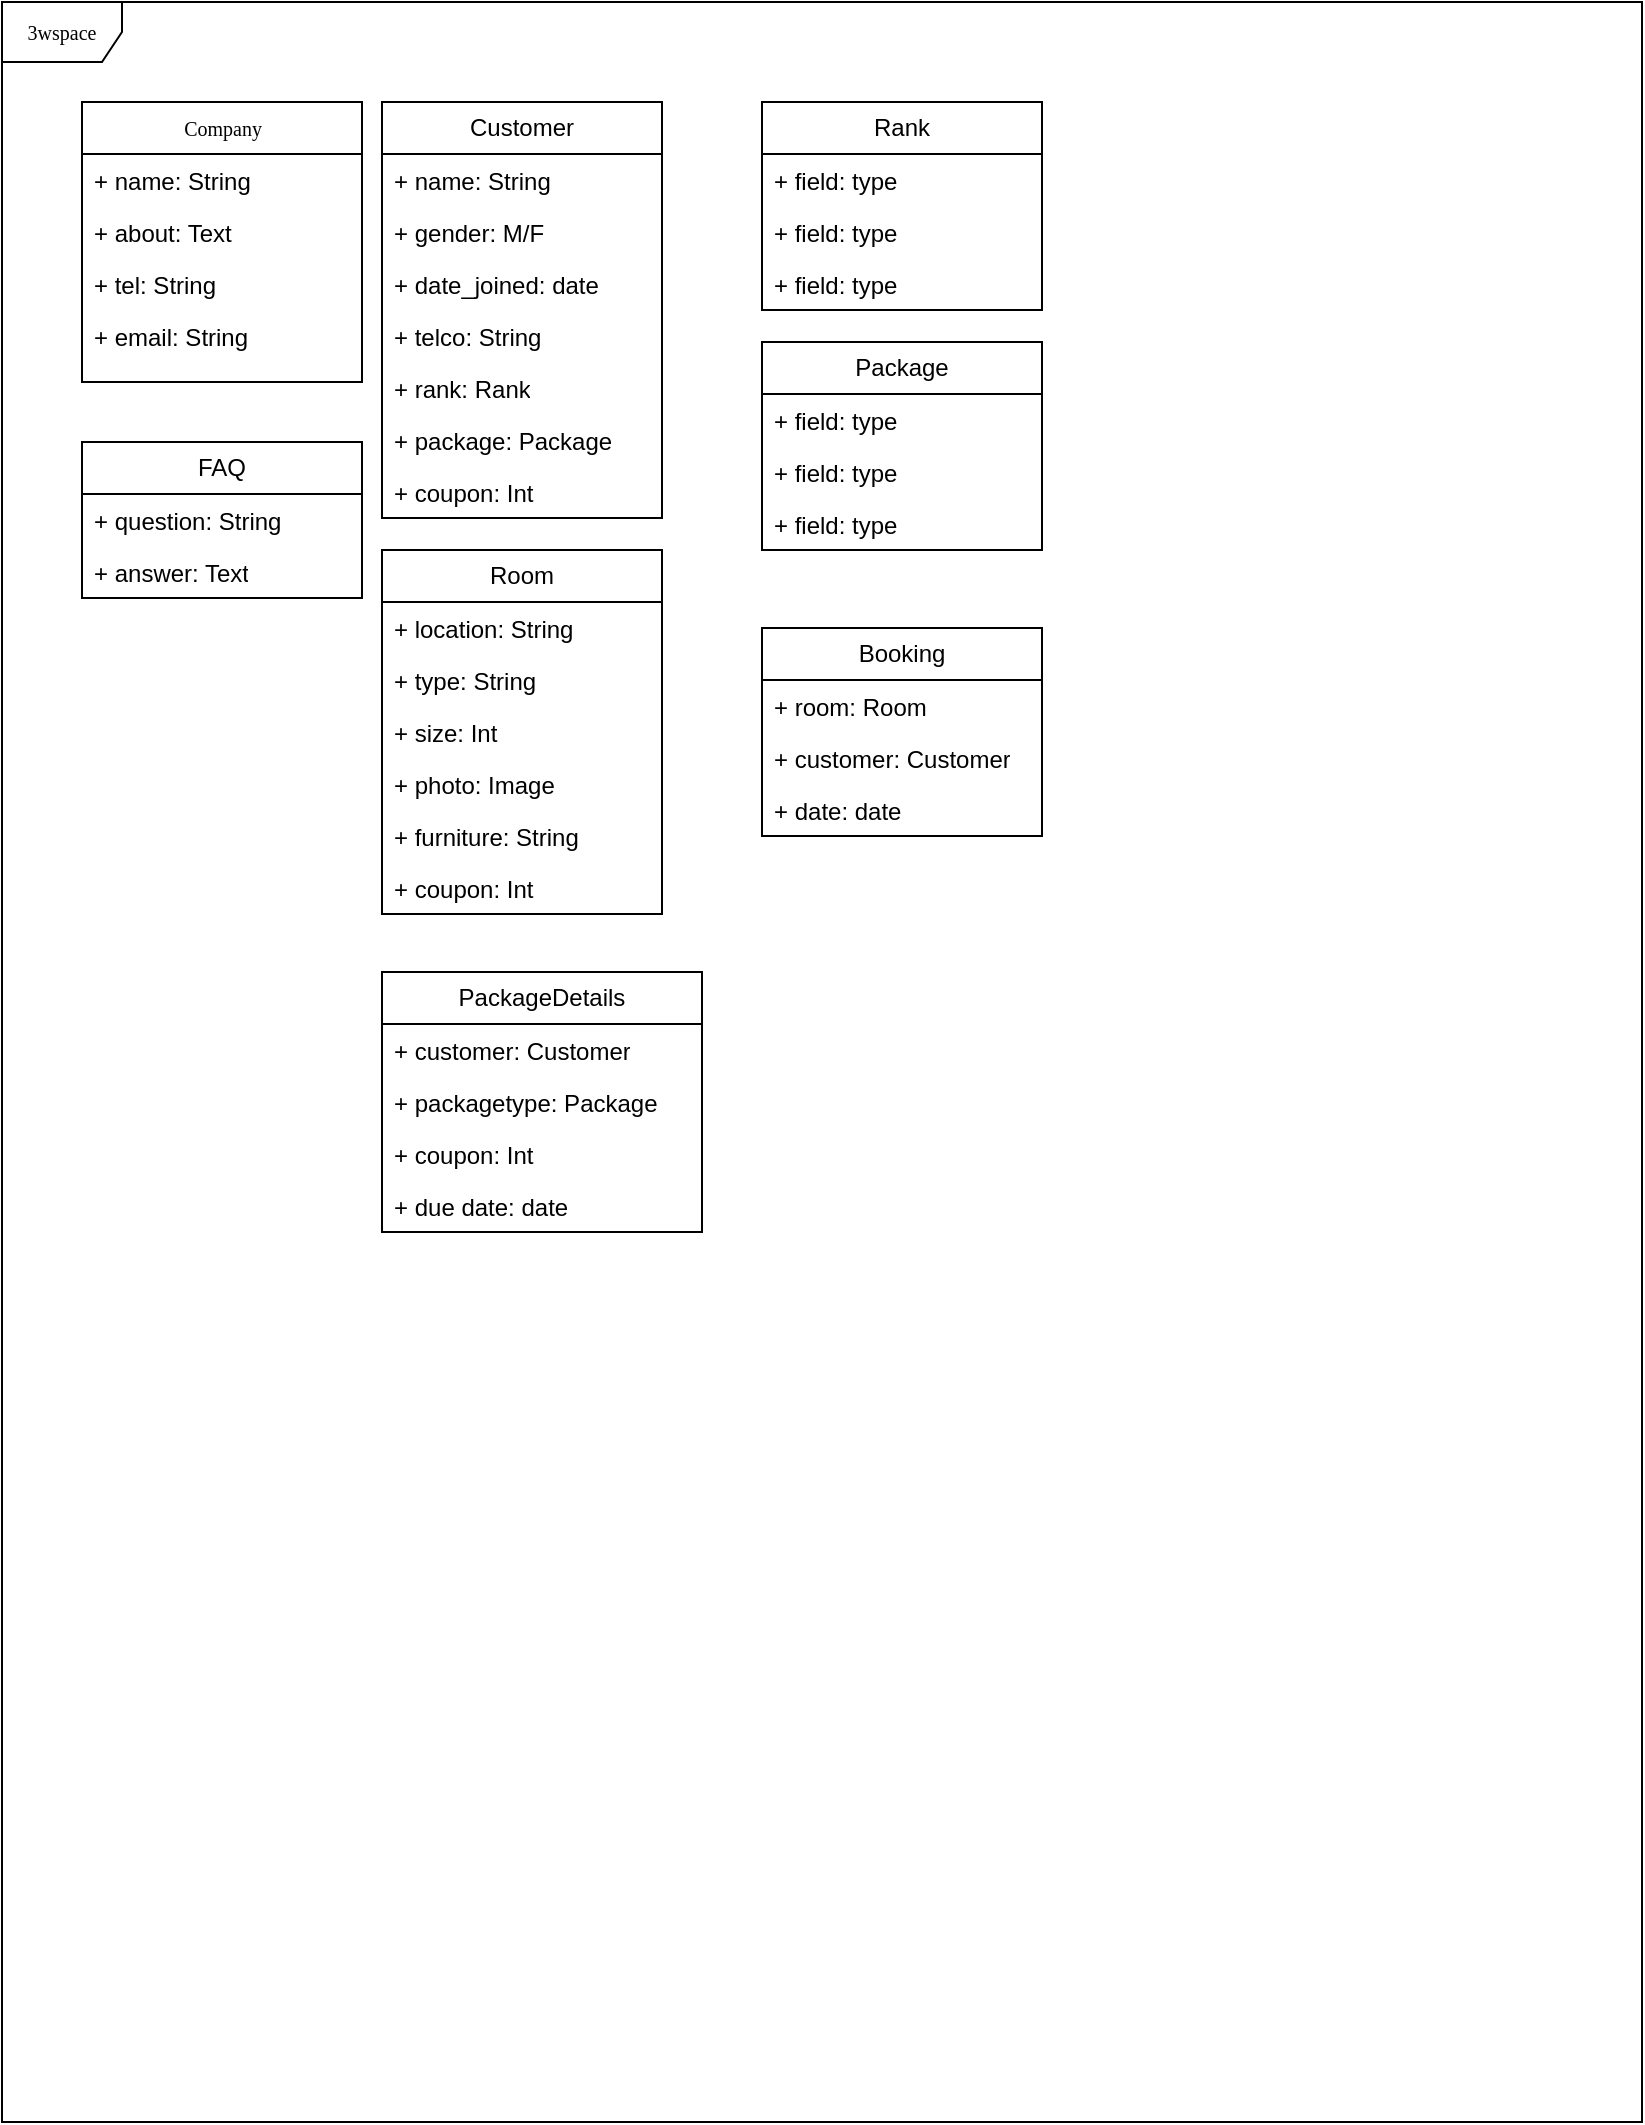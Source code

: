<mxfile version="21.1.4" type="github">
  <diagram name="Page-1" id="c4acf3e9-155e-7222-9cf6-157b1a14988f">
    <mxGraphModel dx="537" dy="376" grid="1" gridSize="10" guides="1" tooltips="1" connect="1" arrows="1" fold="1" page="1" pageScale="1" pageWidth="850" pageHeight="1100" background="none" math="0" shadow="0">
      <root>
        <mxCell id="0" />
        <mxCell id="1" parent="0" />
        <mxCell id="17acba5748e5396b-1" value="3wspace" style="shape=umlFrame;whiteSpace=wrap;html=1;rounded=0;shadow=0;comic=0;labelBackgroundColor=none;strokeWidth=1;fontFamily=Verdana;fontSize=10;align=center;" parent="1" vertex="1">
          <mxGeometry width="820" height="1060" as="geometry" />
        </mxCell>
        <mxCell id="17acba5748e5396b-30" value="Company" style="swimlane;html=1;fontStyle=0;childLayout=stackLayout;horizontal=1;startSize=26;fillColor=none;horizontalStack=0;resizeParent=1;resizeLast=0;collapsible=1;marginBottom=0;swimlaneFillColor=#ffffff;rounded=0;shadow=0;comic=0;labelBackgroundColor=none;strokeWidth=1;fontFamily=Verdana;fontSize=10;align=center;" parent="1" vertex="1">
          <mxGeometry x="40" y="50" width="140" height="140" as="geometry">
            <mxRectangle x="590" y="60" width="90" height="30" as="alternateBounds" />
          </mxGeometry>
        </mxCell>
        <mxCell id="17acba5748e5396b-31" value="+ name: String" style="text;html=1;strokeColor=none;fillColor=none;align=left;verticalAlign=top;spacingLeft=4;spacingRight=4;whiteSpace=wrap;overflow=hidden;rotatable=0;points=[[0,0.5],[1,0.5]];portConstraint=eastwest;" parent="17acba5748e5396b-30" vertex="1">
          <mxGeometry y="26" width="140" height="26" as="geometry" />
        </mxCell>
        <mxCell id="17acba5748e5396b-32" value="+ about: Text" style="text;html=1;strokeColor=none;fillColor=none;align=left;verticalAlign=top;spacingLeft=4;spacingRight=4;whiteSpace=wrap;overflow=hidden;rotatable=0;points=[[0,0.5],[1,0.5]];portConstraint=eastwest;" parent="17acba5748e5396b-30" vertex="1">
          <mxGeometry y="52" width="140" height="26" as="geometry" />
        </mxCell>
        <mxCell id="17acba5748e5396b-33" value="+ tel: String" style="text;html=1;strokeColor=none;fillColor=none;align=left;verticalAlign=top;spacingLeft=4;spacingRight=4;whiteSpace=wrap;overflow=hidden;rotatable=0;points=[[0,0.5],[1,0.5]];portConstraint=eastwest;" parent="17acba5748e5396b-30" vertex="1">
          <mxGeometry y="78" width="140" height="26" as="geometry" />
        </mxCell>
        <mxCell id="3nVDkiL4W3tUhTAYVEpb-8" value="+ email: String" style="text;html=1;strokeColor=none;fillColor=none;align=left;verticalAlign=top;spacingLeft=4;spacingRight=4;whiteSpace=wrap;overflow=hidden;rotatable=0;points=[[0,0.5],[1,0.5]];portConstraint=eastwest;" vertex="1" parent="17acba5748e5396b-30">
          <mxGeometry y="104" width="140" height="26" as="geometry" />
        </mxCell>
        <mxCell id="3nVDkiL4W3tUhTAYVEpb-3" value="FAQ" style="swimlane;fontStyle=0;childLayout=stackLayout;horizontal=1;startSize=26;fillColor=none;horizontalStack=0;resizeParent=1;resizeParentMax=0;resizeLast=0;collapsible=1;marginBottom=0;whiteSpace=wrap;html=1;" vertex="1" parent="1">
          <mxGeometry x="40" y="220" width="140" height="78" as="geometry" />
        </mxCell>
        <mxCell id="3nVDkiL4W3tUhTAYVEpb-4" value="+ question: String" style="text;strokeColor=none;fillColor=none;align=left;verticalAlign=top;spacingLeft=4;spacingRight=4;overflow=hidden;rotatable=0;points=[[0,0.5],[1,0.5]];portConstraint=eastwest;whiteSpace=wrap;html=1;" vertex="1" parent="3nVDkiL4W3tUhTAYVEpb-3">
          <mxGeometry y="26" width="140" height="26" as="geometry" />
        </mxCell>
        <mxCell id="3nVDkiL4W3tUhTAYVEpb-5" value="+ answer: Text" style="text;strokeColor=none;fillColor=none;align=left;verticalAlign=top;spacingLeft=4;spacingRight=4;overflow=hidden;rotatable=0;points=[[0,0.5],[1,0.5]];portConstraint=eastwest;whiteSpace=wrap;html=1;" vertex="1" parent="3nVDkiL4W3tUhTAYVEpb-3">
          <mxGeometry y="52" width="140" height="26" as="geometry" />
        </mxCell>
        <mxCell id="3nVDkiL4W3tUhTAYVEpb-17" value="Customer" style="swimlane;fontStyle=0;childLayout=stackLayout;horizontal=1;startSize=26;fillColor=none;horizontalStack=0;resizeParent=1;resizeParentMax=0;resizeLast=0;collapsible=1;marginBottom=0;whiteSpace=wrap;html=1;" vertex="1" parent="1">
          <mxGeometry x="190" y="50" width="140" height="208" as="geometry" />
        </mxCell>
        <mxCell id="3nVDkiL4W3tUhTAYVEpb-18" value="+ name: String" style="text;strokeColor=none;fillColor=none;align=left;verticalAlign=top;spacingLeft=4;spacingRight=4;overflow=hidden;rotatable=0;points=[[0,0.5],[1,0.5]];portConstraint=eastwest;whiteSpace=wrap;html=1;" vertex="1" parent="3nVDkiL4W3tUhTAYVEpb-17">
          <mxGeometry y="26" width="140" height="26" as="geometry" />
        </mxCell>
        <mxCell id="3nVDkiL4W3tUhTAYVEpb-19" value="+ gender: M/F" style="text;strokeColor=none;fillColor=none;align=left;verticalAlign=top;spacingLeft=4;spacingRight=4;overflow=hidden;rotatable=0;points=[[0,0.5],[1,0.5]];portConstraint=eastwest;whiteSpace=wrap;html=1;" vertex="1" parent="3nVDkiL4W3tUhTAYVEpb-17">
          <mxGeometry y="52" width="140" height="26" as="geometry" />
        </mxCell>
        <mxCell id="3nVDkiL4W3tUhTAYVEpb-20" value="+ date_joined: date" style="text;strokeColor=none;fillColor=none;align=left;verticalAlign=top;spacingLeft=4;spacingRight=4;overflow=hidden;rotatable=0;points=[[0,0.5],[1,0.5]];portConstraint=eastwest;whiteSpace=wrap;html=1;" vertex="1" parent="3nVDkiL4W3tUhTAYVEpb-17">
          <mxGeometry y="78" width="140" height="26" as="geometry" />
        </mxCell>
        <mxCell id="3nVDkiL4W3tUhTAYVEpb-21" value="+ telco: String" style="text;strokeColor=none;fillColor=none;align=left;verticalAlign=top;spacingLeft=4;spacingRight=4;overflow=hidden;rotatable=0;points=[[0,0.5],[1,0.5]];portConstraint=eastwest;whiteSpace=wrap;html=1;" vertex="1" parent="3nVDkiL4W3tUhTAYVEpb-17">
          <mxGeometry y="104" width="140" height="26" as="geometry" />
        </mxCell>
        <mxCell id="3nVDkiL4W3tUhTAYVEpb-22" value="+ rank: Rank" style="text;strokeColor=none;fillColor=none;align=left;verticalAlign=top;spacingLeft=4;spacingRight=4;overflow=hidden;rotatable=0;points=[[0,0.5],[1,0.5]];portConstraint=eastwest;whiteSpace=wrap;html=1;" vertex="1" parent="3nVDkiL4W3tUhTAYVEpb-17">
          <mxGeometry y="130" width="140" height="26" as="geometry" />
        </mxCell>
        <mxCell id="3nVDkiL4W3tUhTAYVEpb-27" value="+ package: Package" style="text;strokeColor=none;fillColor=none;align=left;verticalAlign=top;spacingLeft=4;spacingRight=4;overflow=hidden;rotatable=0;points=[[0,0.5],[1,0.5]];portConstraint=eastwest;whiteSpace=wrap;html=1;" vertex="1" parent="3nVDkiL4W3tUhTAYVEpb-17">
          <mxGeometry y="156" width="140" height="26" as="geometry" />
        </mxCell>
        <mxCell id="3nVDkiL4W3tUhTAYVEpb-32" value="+ coupon: Int" style="text;strokeColor=none;fillColor=none;align=left;verticalAlign=top;spacingLeft=4;spacingRight=4;overflow=hidden;rotatable=0;points=[[0,0.5],[1,0.5]];portConstraint=eastwest;whiteSpace=wrap;html=1;" vertex="1" parent="3nVDkiL4W3tUhTAYVEpb-17">
          <mxGeometry y="182" width="140" height="26" as="geometry" />
        </mxCell>
        <mxCell id="3nVDkiL4W3tUhTAYVEpb-23" value="Rank" style="swimlane;fontStyle=0;childLayout=stackLayout;horizontal=1;startSize=26;fillColor=none;horizontalStack=0;resizeParent=1;resizeParentMax=0;resizeLast=0;collapsible=1;marginBottom=0;whiteSpace=wrap;html=1;" vertex="1" parent="1">
          <mxGeometry x="380" y="50" width="140" height="104" as="geometry" />
        </mxCell>
        <mxCell id="3nVDkiL4W3tUhTAYVEpb-24" value="+ field: type" style="text;strokeColor=none;fillColor=none;align=left;verticalAlign=top;spacingLeft=4;spacingRight=4;overflow=hidden;rotatable=0;points=[[0,0.5],[1,0.5]];portConstraint=eastwest;whiteSpace=wrap;html=1;" vertex="1" parent="3nVDkiL4W3tUhTAYVEpb-23">
          <mxGeometry y="26" width="140" height="26" as="geometry" />
        </mxCell>
        <mxCell id="3nVDkiL4W3tUhTAYVEpb-25" value="+ field: type" style="text;strokeColor=none;fillColor=none;align=left;verticalAlign=top;spacingLeft=4;spacingRight=4;overflow=hidden;rotatable=0;points=[[0,0.5],[1,0.5]];portConstraint=eastwest;whiteSpace=wrap;html=1;" vertex="1" parent="3nVDkiL4W3tUhTAYVEpb-23">
          <mxGeometry y="52" width="140" height="26" as="geometry" />
        </mxCell>
        <mxCell id="3nVDkiL4W3tUhTAYVEpb-26" value="+ field: type" style="text;strokeColor=none;fillColor=none;align=left;verticalAlign=top;spacingLeft=4;spacingRight=4;overflow=hidden;rotatable=0;points=[[0,0.5],[1,0.5]];portConstraint=eastwest;whiteSpace=wrap;html=1;" vertex="1" parent="3nVDkiL4W3tUhTAYVEpb-23">
          <mxGeometry y="78" width="140" height="26" as="geometry" />
        </mxCell>
        <mxCell id="3nVDkiL4W3tUhTAYVEpb-28" value="Package" style="swimlane;fontStyle=0;childLayout=stackLayout;horizontal=1;startSize=26;fillColor=none;horizontalStack=0;resizeParent=1;resizeParentMax=0;resizeLast=0;collapsible=1;marginBottom=0;whiteSpace=wrap;html=1;" vertex="1" parent="1">
          <mxGeometry x="380" y="170" width="140" height="104" as="geometry" />
        </mxCell>
        <mxCell id="3nVDkiL4W3tUhTAYVEpb-29" value="+ field: type" style="text;strokeColor=none;fillColor=none;align=left;verticalAlign=top;spacingLeft=4;spacingRight=4;overflow=hidden;rotatable=0;points=[[0,0.5],[1,0.5]];portConstraint=eastwest;whiteSpace=wrap;html=1;" vertex="1" parent="3nVDkiL4W3tUhTAYVEpb-28">
          <mxGeometry y="26" width="140" height="26" as="geometry" />
        </mxCell>
        <mxCell id="3nVDkiL4W3tUhTAYVEpb-30" value="+ field: type" style="text;strokeColor=none;fillColor=none;align=left;verticalAlign=top;spacingLeft=4;spacingRight=4;overflow=hidden;rotatable=0;points=[[0,0.5],[1,0.5]];portConstraint=eastwest;whiteSpace=wrap;html=1;" vertex="1" parent="3nVDkiL4W3tUhTAYVEpb-28">
          <mxGeometry y="52" width="140" height="26" as="geometry" />
        </mxCell>
        <mxCell id="3nVDkiL4W3tUhTAYVEpb-31" value="+ field: type" style="text;strokeColor=none;fillColor=none;align=left;verticalAlign=top;spacingLeft=4;spacingRight=4;overflow=hidden;rotatable=0;points=[[0,0.5],[1,0.5]];portConstraint=eastwest;whiteSpace=wrap;html=1;" vertex="1" parent="3nVDkiL4W3tUhTAYVEpb-28">
          <mxGeometry y="78" width="140" height="26" as="geometry" />
        </mxCell>
        <mxCell id="3nVDkiL4W3tUhTAYVEpb-34" value="Booking" style="swimlane;fontStyle=0;childLayout=stackLayout;horizontal=1;startSize=26;fillColor=none;horizontalStack=0;resizeParent=1;resizeParentMax=0;resizeLast=0;collapsible=1;marginBottom=0;whiteSpace=wrap;html=1;fillOpacity=100;" vertex="1" parent="1">
          <mxGeometry x="380" y="313" width="140" height="104" as="geometry" />
        </mxCell>
        <mxCell id="3nVDkiL4W3tUhTAYVEpb-35" value="+ room: Room" style="text;strokeColor=none;fillColor=none;align=left;verticalAlign=top;spacingLeft=4;spacingRight=4;overflow=hidden;rotatable=0;points=[[0,0.5],[1,0.5]];portConstraint=eastwest;whiteSpace=wrap;html=1;" vertex="1" parent="3nVDkiL4W3tUhTAYVEpb-34">
          <mxGeometry y="26" width="140" height="26" as="geometry" />
        </mxCell>
        <mxCell id="3nVDkiL4W3tUhTAYVEpb-36" value="+ customer: Customer" style="text;strokeColor=none;fillColor=none;align=left;verticalAlign=top;spacingLeft=4;spacingRight=4;overflow=hidden;rotatable=0;points=[[0,0.5],[1,0.5]];portConstraint=eastwest;whiteSpace=wrap;html=1;" vertex="1" parent="3nVDkiL4W3tUhTAYVEpb-34">
          <mxGeometry y="52" width="140" height="26" as="geometry" />
        </mxCell>
        <mxCell id="3nVDkiL4W3tUhTAYVEpb-37" value="+ date: date" style="text;strokeColor=none;fillColor=none;align=left;verticalAlign=top;spacingLeft=4;spacingRight=4;overflow=hidden;rotatable=0;points=[[0,0.5],[1,0.5]];portConstraint=eastwest;whiteSpace=wrap;html=1;" vertex="1" parent="3nVDkiL4W3tUhTAYVEpb-34">
          <mxGeometry y="78" width="140" height="26" as="geometry" />
        </mxCell>
        <mxCell id="3nVDkiL4W3tUhTAYVEpb-38" value="Room" style="swimlane;fontStyle=0;childLayout=stackLayout;horizontal=1;startSize=26;fillColor=none;horizontalStack=0;resizeParent=1;resizeParentMax=0;resizeLast=0;collapsible=1;marginBottom=0;whiteSpace=wrap;html=1;" vertex="1" parent="1">
          <mxGeometry x="190" y="274" width="140" height="182" as="geometry" />
        </mxCell>
        <mxCell id="3nVDkiL4W3tUhTAYVEpb-39" value="+ location: String" style="text;strokeColor=none;fillColor=none;align=left;verticalAlign=top;spacingLeft=4;spacingRight=4;overflow=hidden;rotatable=0;points=[[0,0.5],[1,0.5]];portConstraint=eastwest;whiteSpace=wrap;html=1;" vertex="1" parent="3nVDkiL4W3tUhTAYVEpb-38">
          <mxGeometry y="26" width="140" height="26" as="geometry" />
        </mxCell>
        <mxCell id="3nVDkiL4W3tUhTAYVEpb-40" value="+ type: String" style="text;strokeColor=none;fillColor=none;align=left;verticalAlign=top;spacingLeft=4;spacingRight=4;overflow=hidden;rotatable=0;points=[[0,0.5],[1,0.5]];portConstraint=eastwest;whiteSpace=wrap;html=1;" vertex="1" parent="3nVDkiL4W3tUhTAYVEpb-38">
          <mxGeometry y="52" width="140" height="26" as="geometry" />
        </mxCell>
        <mxCell id="3nVDkiL4W3tUhTAYVEpb-41" value="+ size: Int" style="text;strokeColor=none;fillColor=none;align=left;verticalAlign=top;spacingLeft=4;spacingRight=4;overflow=hidden;rotatable=0;points=[[0,0.5],[1,0.5]];portConstraint=eastwest;whiteSpace=wrap;html=1;" vertex="1" parent="3nVDkiL4W3tUhTAYVEpb-38">
          <mxGeometry y="78" width="140" height="26" as="geometry" />
        </mxCell>
        <mxCell id="3nVDkiL4W3tUhTAYVEpb-42" value="+ photo: Image" style="text;strokeColor=none;fillColor=none;align=left;verticalAlign=top;spacingLeft=4;spacingRight=4;overflow=hidden;rotatable=0;points=[[0,0.5],[1,0.5]];portConstraint=eastwest;whiteSpace=wrap;html=1;" vertex="1" parent="3nVDkiL4W3tUhTAYVEpb-38">
          <mxGeometry y="104" width="140" height="26" as="geometry" />
        </mxCell>
        <mxCell id="3nVDkiL4W3tUhTAYVEpb-43" value="+ furniture: String" style="text;strokeColor=none;fillColor=none;align=left;verticalAlign=top;spacingLeft=4;spacingRight=4;overflow=hidden;rotatable=0;points=[[0,0.5],[1,0.5]];portConstraint=eastwest;whiteSpace=wrap;html=1;" vertex="1" parent="3nVDkiL4W3tUhTAYVEpb-38">
          <mxGeometry y="130" width="140" height="26" as="geometry" />
        </mxCell>
        <mxCell id="3nVDkiL4W3tUhTAYVEpb-59" value="+ coupon: Int" style="text;strokeColor=none;fillColor=none;align=left;verticalAlign=top;spacingLeft=4;spacingRight=4;overflow=hidden;rotatable=0;points=[[0,0.5],[1,0.5]];portConstraint=eastwest;whiteSpace=wrap;html=1;" vertex="1" parent="3nVDkiL4W3tUhTAYVEpb-38">
          <mxGeometry y="156" width="140" height="26" as="geometry" />
        </mxCell>
        <mxCell id="3nVDkiL4W3tUhTAYVEpb-44" value="PackageDetails" style="swimlane;fontStyle=0;childLayout=stackLayout;horizontal=1;startSize=26;fillColor=none;horizontalStack=0;resizeParent=1;resizeParentMax=0;resizeLast=0;collapsible=1;marginBottom=0;whiteSpace=wrap;html=1;" vertex="1" parent="1">
          <mxGeometry x="190" y="485" width="160" height="130" as="geometry" />
        </mxCell>
        <mxCell id="3nVDkiL4W3tUhTAYVEpb-45" value="+ customer: Customer" style="text;strokeColor=none;fillColor=none;align=left;verticalAlign=top;spacingLeft=4;spacingRight=4;overflow=hidden;rotatable=0;points=[[0,0.5],[1,0.5]];portConstraint=eastwest;whiteSpace=wrap;html=1;" vertex="1" parent="3nVDkiL4W3tUhTAYVEpb-44">
          <mxGeometry y="26" width="160" height="26" as="geometry" />
        </mxCell>
        <mxCell id="3nVDkiL4W3tUhTAYVEpb-46" value="+ packagetype: Package" style="text;strokeColor=none;fillColor=none;align=left;verticalAlign=top;spacingLeft=4;spacingRight=4;overflow=hidden;rotatable=0;points=[[0,0.5],[1,0.5]];portConstraint=eastwest;whiteSpace=wrap;html=1;" vertex="1" parent="3nVDkiL4W3tUhTAYVEpb-44">
          <mxGeometry y="52" width="160" height="26" as="geometry" />
        </mxCell>
        <mxCell id="3nVDkiL4W3tUhTAYVEpb-47" value="+ coupon: Int" style="text;strokeColor=none;fillColor=none;align=left;verticalAlign=top;spacingLeft=4;spacingRight=4;overflow=hidden;rotatable=0;points=[[0,0.5],[1,0.5]];portConstraint=eastwest;whiteSpace=wrap;html=1;" vertex="1" parent="3nVDkiL4W3tUhTAYVEpb-44">
          <mxGeometry y="78" width="160" height="26" as="geometry" />
        </mxCell>
        <mxCell id="3nVDkiL4W3tUhTAYVEpb-58" value="+ due date: date" style="text;strokeColor=none;fillColor=none;align=left;verticalAlign=top;spacingLeft=4;spacingRight=4;overflow=hidden;rotatable=0;points=[[0,0.5],[1,0.5]];portConstraint=eastwest;whiteSpace=wrap;html=1;" vertex="1" parent="3nVDkiL4W3tUhTAYVEpb-44">
          <mxGeometry y="104" width="160" height="26" as="geometry" />
        </mxCell>
      </root>
    </mxGraphModel>
  </diagram>
</mxfile>
